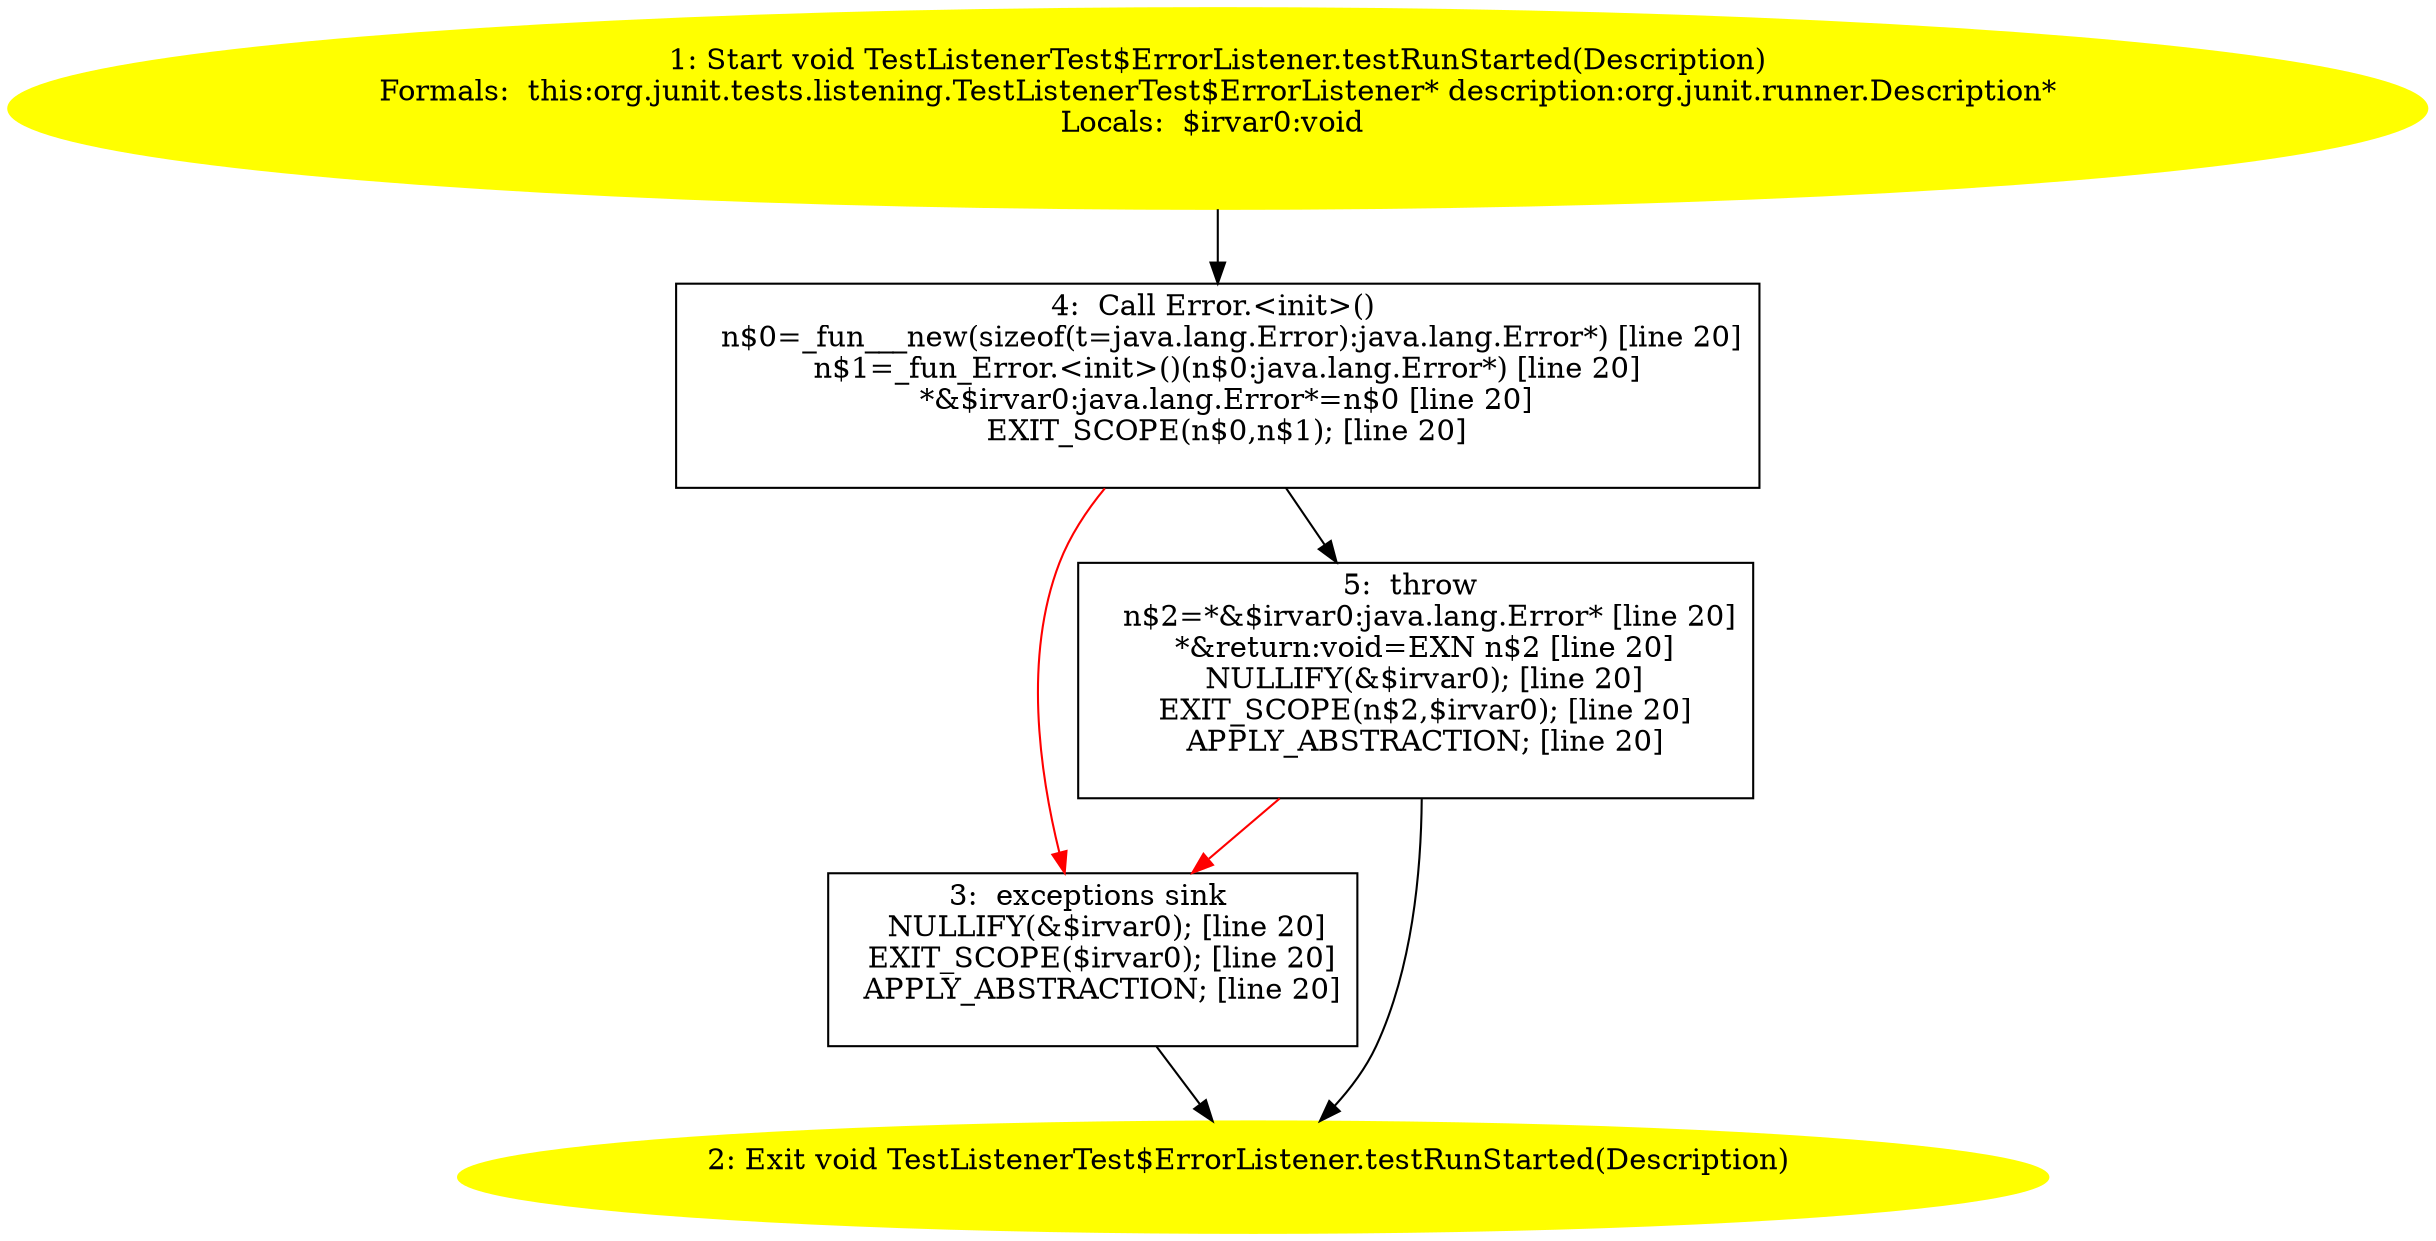 /* @generated */
digraph cfg {
"org.junit.tests.listening.TestListenerTest$ErrorListener.testRunStarted(org.junit.runner.Description.328a6941ba6858f10c0a209435df534a_1" [label="1: Start void TestListenerTest$ErrorListener.testRunStarted(Description)\nFormals:  this:org.junit.tests.listening.TestListenerTest$ErrorListener* description:org.junit.runner.Description*\nLocals:  $irvar0:void \n  " color=yellow style=filled]
	

	 "org.junit.tests.listening.TestListenerTest$ErrorListener.testRunStarted(org.junit.runner.Description.328a6941ba6858f10c0a209435df534a_1" -> "org.junit.tests.listening.TestListenerTest$ErrorListener.testRunStarted(org.junit.runner.Description.328a6941ba6858f10c0a209435df534a_4" ;
"org.junit.tests.listening.TestListenerTest$ErrorListener.testRunStarted(org.junit.runner.Description.328a6941ba6858f10c0a209435df534a_2" [label="2: Exit void TestListenerTest$ErrorListener.testRunStarted(Description) \n  " color=yellow style=filled]
	

"org.junit.tests.listening.TestListenerTest$ErrorListener.testRunStarted(org.junit.runner.Description.328a6941ba6858f10c0a209435df534a_3" [label="3:  exceptions sink \n   NULLIFY(&$irvar0); [line 20]\n  EXIT_SCOPE($irvar0); [line 20]\n  APPLY_ABSTRACTION; [line 20]\n " shape="box"]
	

	 "org.junit.tests.listening.TestListenerTest$ErrorListener.testRunStarted(org.junit.runner.Description.328a6941ba6858f10c0a209435df534a_3" -> "org.junit.tests.listening.TestListenerTest$ErrorListener.testRunStarted(org.junit.runner.Description.328a6941ba6858f10c0a209435df534a_2" ;
"org.junit.tests.listening.TestListenerTest$ErrorListener.testRunStarted(org.junit.runner.Description.328a6941ba6858f10c0a209435df534a_4" [label="4:  Call Error.<init>() \n   n$0=_fun___new(sizeof(t=java.lang.Error):java.lang.Error*) [line 20]\n  n$1=_fun_Error.<init>()(n$0:java.lang.Error*) [line 20]\n  *&$irvar0:java.lang.Error*=n$0 [line 20]\n  EXIT_SCOPE(n$0,n$1); [line 20]\n " shape="box"]
	

	 "org.junit.tests.listening.TestListenerTest$ErrorListener.testRunStarted(org.junit.runner.Description.328a6941ba6858f10c0a209435df534a_4" -> "org.junit.tests.listening.TestListenerTest$ErrorListener.testRunStarted(org.junit.runner.Description.328a6941ba6858f10c0a209435df534a_5" ;
	 "org.junit.tests.listening.TestListenerTest$ErrorListener.testRunStarted(org.junit.runner.Description.328a6941ba6858f10c0a209435df534a_4" -> "org.junit.tests.listening.TestListenerTest$ErrorListener.testRunStarted(org.junit.runner.Description.328a6941ba6858f10c0a209435df534a_3" [color="red" ];
"org.junit.tests.listening.TestListenerTest$ErrorListener.testRunStarted(org.junit.runner.Description.328a6941ba6858f10c0a209435df534a_5" [label="5:  throw \n   n$2=*&$irvar0:java.lang.Error* [line 20]\n  *&return:void=EXN n$2 [line 20]\n  NULLIFY(&$irvar0); [line 20]\n  EXIT_SCOPE(n$2,$irvar0); [line 20]\n  APPLY_ABSTRACTION; [line 20]\n " shape="box"]
	

	 "org.junit.tests.listening.TestListenerTest$ErrorListener.testRunStarted(org.junit.runner.Description.328a6941ba6858f10c0a209435df534a_5" -> "org.junit.tests.listening.TestListenerTest$ErrorListener.testRunStarted(org.junit.runner.Description.328a6941ba6858f10c0a209435df534a_2" ;
	 "org.junit.tests.listening.TestListenerTest$ErrorListener.testRunStarted(org.junit.runner.Description.328a6941ba6858f10c0a209435df534a_5" -> "org.junit.tests.listening.TestListenerTest$ErrorListener.testRunStarted(org.junit.runner.Description.328a6941ba6858f10c0a209435df534a_3" [color="red" ];
}
